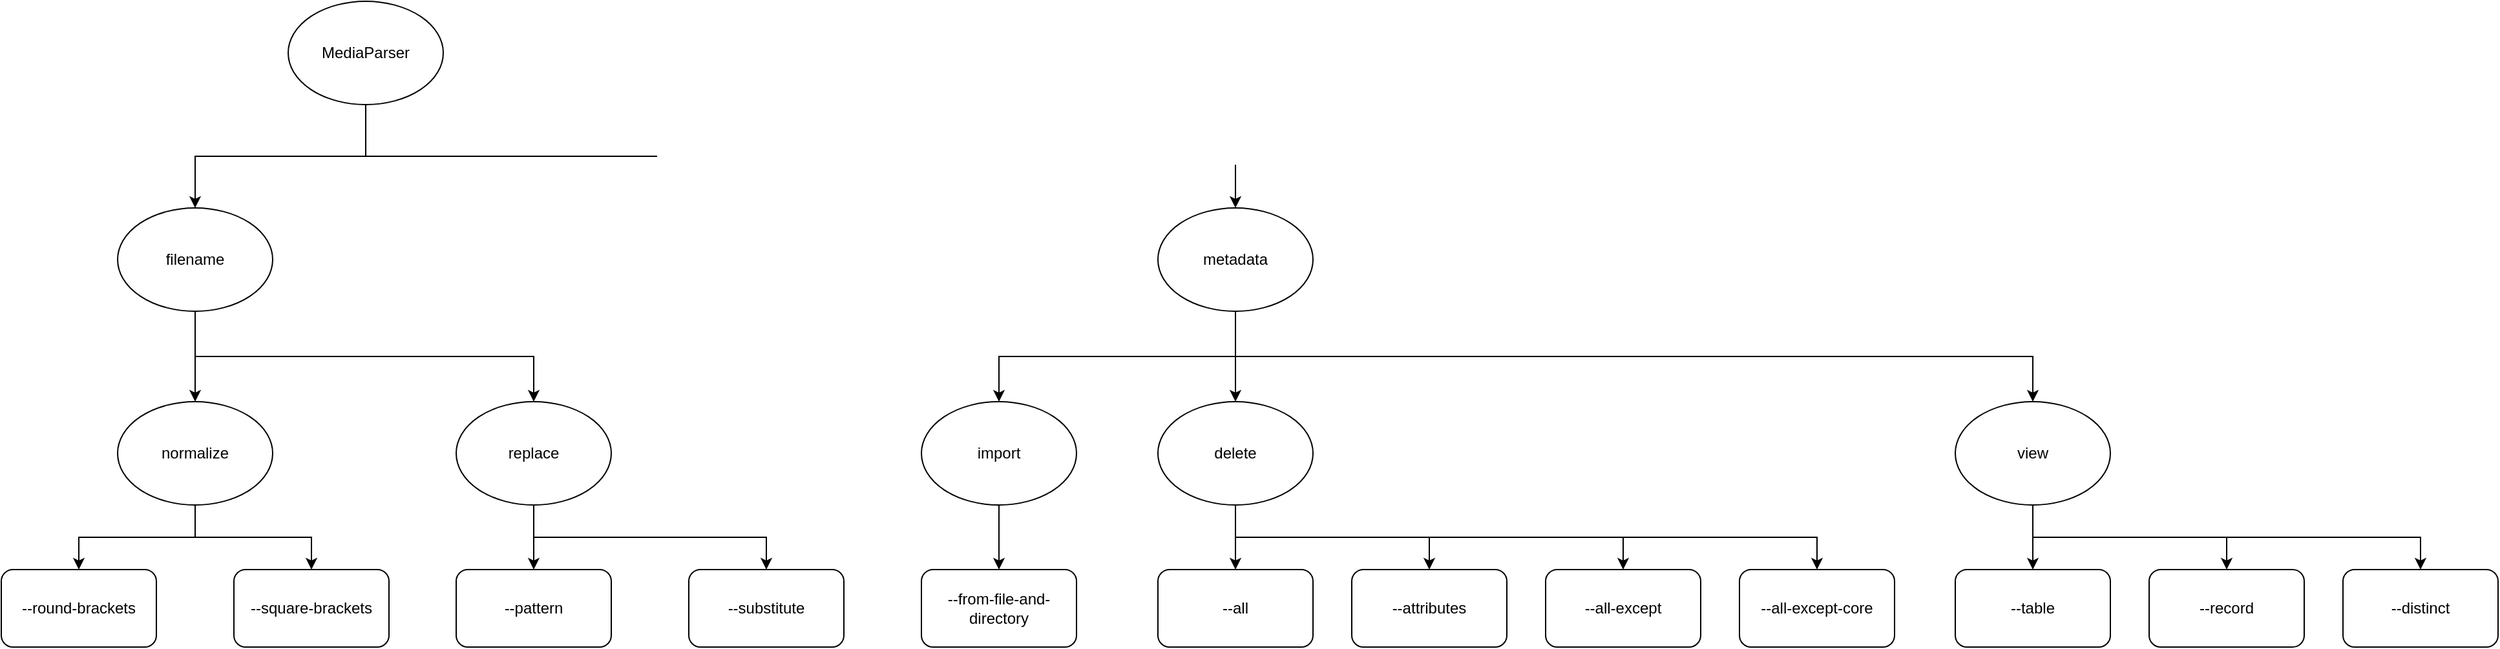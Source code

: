 <mxfile version="16.1.2" type="device"><diagram id="mg02Saa6IDLMkaMSTQIg" name="Page-1"><mxGraphModel dx="942" dy="1745" grid="1" gridSize="10" guides="1" tooltips="1" connect="1" arrows="1" fold="1" page="1" pageScale="1" pageWidth="1169" pageHeight="827" math="0" shadow="0"><root><mxCell id="0"/><mxCell id="1" parent="0"/><mxCell id="uFVPx8ae-7RO5NRi3mD2-3" style="edgeStyle=orthogonalEdgeStyle;rounded=0;orthogonalLoop=1;jettySize=auto;html=1;exitX=0.5;exitY=1;exitDx=0;exitDy=0;" edge="1" parent="1" source="uFVPx8ae-7RO5NRi3mD2-1" target="uFVPx8ae-7RO5NRi3mD2-2"><mxGeometry relative="1" as="geometry"/></mxCell><mxCell id="uFVPx8ae-7RO5NRi3mD2-31" style="edgeStyle=orthogonalEdgeStyle;rounded=0;jumpStyle=none;orthogonalLoop=1;jettySize=auto;html=1;exitX=0.5;exitY=1;exitDx=0;exitDy=0;" edge="1" parent="1" source="uFVPx8ae-7RO5NRi3mD2-2" target="uFVPx8ae-7RO5NRi3mD2-29"><mxGeometry relative="1" as="geometry"/></mxCell><mxCell id="uFVPx8ae-7RO5NRi3mD2-33" style="edgeStyle=orthogonalEdgeStyle;rounded=0;jumpStyle=none;orthogonalLoop=1;jettySize=auto;html=1;exitX=0.5;exitY=1;exitDx=0;exitDy=0;" edge="1" parent="1" source="uFVPx8ae-7RO5NRi3mD2-1" target="uFVPx8ae-7RO5NRi3mD2-6"><mxGeometry relative="1" as="geometry"/></mxCell><mxCell id="uFVPx8ae-7RO5NRi3mD2-1" value="MediaParser" style="ellipse;whiteSpace=wrap;html=1;" vertex="1" parent="1"><mxGeometry x="240" y="210" width="120" height="80" as="geometry"/></mxCell><mxCell id="uFVPx8ae-7RO5NRi3mD2-5" style="edgeStyle=orthogonalEdgeStyle;rounded=0;orthogonalLoop=1;jettySize=auto;html=1;entryX=0.5;entryY=0;entryDx=0;entryDy=0;" edge="1" parent="1" source="uFVPx8ae-7RO5NRi3mD2-2" target="uFVPx8ae-7RO5NRi3mD2-4"><mxGeometry relative="1" as="geometry"/></mxCell><mxCell id="uFVPx8ae-7RO5NRi3mD2-2" value="filename" style="ellipse;whiteSpace=wrap;html=1;" vertex="1" parent="1"><mxGeometry x="108" y="370" width="120" height="80" as="geometry"/></mxCell><mxCell id="uFVPx8ae-7RO5NRi3mD2-13" style="edgeStyle=orthogonalEdgeStyle;rounded=0;orthogonalLoop=1;jettySize=auto;html=1;exitX=0.5;exitY=1;exitDx=0;exitDy=0;entryX=0.5;entryY=0;entryDx=0;entryDy=0;" edge="1" parent="1" source="uFVPx8ae-7RO5NRi3mD2-4" target="uFVPx8ae-7RO5NRi3mD2-12"><mxGeometry relative="1" as="geometry"/></mxCell><mxCell id="uFVPx8ae-7RO5NRi3mD2-15" style="edgeStyle=orthogonalEdgeStyle;rounded=0;orthogonalLoop=1;jettySize=auto;html=1;exitX=0.5;exitY=1;exitDx=0;exitDy=0;entryX=0.5;entryY=0;entryDx=0;entryDy=0;" edge="1" parent="1" source="uFVPx8ae-7RO5NRi3mD2-4" target="uFVPx8ae-7RO5NRi3mD2-14"><mxGeometry relative="1" as="geometry"/></mxCell><mxCell id="uFVPx8ae-7RO5NRi3mD2-4" value="normalize" style="ellipse;whiteSpace=wrap;html=1;" vertex="1" parent="1"><mxGeometry x="108" y="520" width="120" height="80" as="geometry"/></mxCell><mxCell id="uFVPx8ae-7RO5NRi3mD2-9" style="edgeStyle=orthogonalEdgeStyle;rounded=0;orthogonalLoop=1;jettySize=auto;html=1;exitX=0.5;exitY=1;exitDx=0;exitDy=0;entryX=0.5;entryY=0;entryDx=0;entryDy=0;" edge="1" parent="1" source="uFVPx8ae-7RO5NRi3mD2-6" target="uFVPx8ae-7RO5NRi3mD2-8"><mxGeometry relative="1" as="geometry"/></mxCell><mxCell id="uFVPx8ae-7RO5NRi3mD2-11" style="edgeStyle=orthogonalEdgeStyle;rounded=0;orthogonalLoop=1;jettySize=auto;html=1;exitX=0.5;exitY=1;exitDx=0;exitDy=0;" edge="1" parent="1" source="uFVPx8ae-7RO5NRi3mD2-6" target="uFVPx8ae-7RO5NRi3mD2-10"><mxGeometry relative="1" as="geometry"/></mxCell><mxCell id="uFVPx8ae-7RO5NRi3mD2-28" style="edgeStyle=orthogonalEdgeStyle;rounded=0;jumpStyle=none;orthogonalLoop=1;jettySize=auto;html=1;exitX=0.5;exitY=1;exitDx=0;exitDy=0;entryX=0.5;entryY=0;entryDx=0;entryDy=0;" edge="1" parent="1" source="uFVPx8ae-7RO5NRi3mD2-6" target="uFVPx8ae-7RO5NRi3mD2-27"><mxGeometry relative="1" as="geometry"><mxPoint x="1590" y="520" as="targetPoint"/></mxGeometry></mxCell><mxCell id="uFVPx8ae-7RO5NRi3mD2-6" value="metadata" style="ellipse;whiteSpace=wrap;html=1;" vertex="1" parent="1"><mxGeometry x="913" y="370" width="120" height="80" as="geometry"/></mxCell><mxCell id="uFVPx8ae-7RO5NRi3mD2-17" style="edgeStyle=orthogonalEdgeStyle;rounded=0;orthogonalLoop=1;jettySize=auto;html=1;exitX=0.5;exitY=1;exitDx=0;exitDy=0;entryX=0.5;entryY=0;entryDx=0;entryDy=0;" edge="1" parent="1" source="uFVPx8ae-7RO5NRi3mD2-8" target="uFVPx8ae-7RO5NRi3mD2-16"><mxGeometry relative="1" as="geometry"/></mxCell><mxCell id="uFVPx8ae-7RO5NRi3mD2-8" value="import" style="ellipse;whiteSpace=wrap;html=1;" vertex="1" parent="1"><mxGeometry x="730" y="520" width="120" height="80" as="geometry"/></mxCell><mxCell id="uFVPx8ae-7RO5NRi3mD2-22" style="edgeStyle=orthogonalEdgeStyle;rounded=0;orthogonalLoop=1;jettySize=auto;html=1;exitX=0.5;exitY=1;exitDx=0;exitDy=0;" edge="1" parent="1" source="uFVPx8ae-7RO5NRi3mD2-10" target="uFVPx8ae-7RO5NRi3mD2-20"><mxGeometry relative="1" as="geometry"/></mxCell><mxCell id="uFVPx8ae-7RO5NRi3mD2-23" style="edgeStyle=orthogonalEdgeStyle;rounded=0;orthogonalLoop=1;jettySize=auto;html=1;exitX=0.5;exitY=1;exitDx=0;exitDy=0;" edge="1" parent="1" source="uFVPx8ae-7RO5NRi3mD2-10" target="uFVPx8ae-7RO5NRi3mD2-18"><mxGeometry relative="1" as="geometry"/></mxCell><mxCell id="uFVPx8ae-7RO5NRi3mD2-24" style="edgeStyle=orthogonalEdgeStyle;rounded=0;orthogonalLoop=1;jettySize=auto;html=1;exitX=0.5;exitY=1;exitDx=0;exitDy=0;entryX=0.5;entryY=0;entryDx=0;entryDy=0;jumpStyle=none;" edge="1" parent="1" source="uFVPx8ae-7RO5NRi3mD2-10" target="uFVPx8ae-7RO5NRi3mD2-19"><mxGeometry relative="1" as="geometry"/></mxCell><mxCell id="uFVPx8ae-7RO5NRi3mD2-26" style="edgeStyle=orthogonalEdgeStyle;rounded=0;jumpStyle=none;orthogonalLoop=1;jettySize=auto;html=1;exitX=0.5;exitY=1;exitDx=0;exitDy=0;entryX=0.5;entryY=0;entryDx=0;entryDy=0;" edge="1" parent="1" source="uFVPx8ae-7RO5NRi3mD2-10" target="uFVPx8ae-7RO5NRi3mD2-25"><mxGeometry relative="1" as="geometry"/></mxCell><mxCell id="uFVPx8ae-7RO5NRi3mD2-10" value="delete" style="ellipse;whiteSpace=wrap;html=1;" vertex="1" parent="1"><mxGeometry x="913" y="520" width="120" height="80" as="geometry"/></mxCell><mxCell id="uFVPx8ae-7RO5NRi3mD2-12" value="--round-brackets" style="rounded=1;whiteSpace=wrap;html=1;" vertex="1" parent="1"><mxGeometry x="18" y="650" width="120" height="60" as="geometry"/></mxCell><mxCell id="uFVPx8ae-7RO5NRi3mD2-14" value="--square-brackets" style="rounded=1;whiteSpace=wrap;html=1;" vertex="1" parent="1"><mxGeometry x="198" y="650" width="120" height="60" as="geometry"/></mxCell><mxCell id="uFVPx8ae-7RO5NRi3mD2-16" value="--from-file-and-directory" style="rounded=1;whiteSpace=wrap;html=1;" vertex="1" parent="1"><mxGeometry x="730" y="650" width="120" height="60" as="geometry"/></mxCell><mxCell id="uFVPx8ae-7RO5NRi3mD2-18" value="--all" style="rounded=1;whiteSpace=wrap;html=1;" vertex="1" parent="1"><mxGeometry x="913" y="650" width="120" height="60" as="geometry"/></mxCell><mxCell id="uFVPx8ae-7RO5NRi3mD2-19" value="--attributes" style="rounded=1;whiteSpace=wrap;html=1;" vertex="1" parent="1"><mxGeometry x="1063" y="650" width="120" height="60" as="geometry"/></mxCell><mxCell id="uFVPx8ae-7RO5NRi3mD2-20" value="--all-except" style="rounded=1;whiteSpace=wrap;html=1;" vertex="1" parent="1"><mxGeometry x="1213" y="650" width="120" height="60" as="geometry"/></mxCell><mxCell id="uFVPx8ae-7RO5NRi3mD2-25" value="--all-except-core" style="rounded=1;whiteSpace=wrap;html=1;" vertex="1" parent="1"><mxGeometry x="1363" y="650" width="120" height="60" as="geometry"/></mxCell><mxCell id="uFVPx8ae-7RO5NRi3mD2-39" style="edgeStyle=orthogonalEdgeStyle;rounded=0;jumpStyle=none;orthogonalLoop=1;jettySize=auto;html=1;exitX=0.5;exitY=1;exitDx=0;exitDy=0;entryX=0.5;entryY=0;entryDx=0;entryDy=0;" edge="1" parent="1" source="uFVPx8ae-7RO5NRi3mD2-27" target="uFVPx8ae-7RO5NRi3mD2-36"><mxGeometry relative="1" as="geometry"/></mxCell><mxCell id="uFVPx8ae-7RO5NRi3mD2-40" style="edgeStyle=orthogonalEdgeStyle;rounded=0;jumpStyle=none;orthogonalLoop=1;jettySize=auto;html=1;exitX=0.5;exitY=1;exitDx=0;exitDy=0;entryX=0.5;entryY=0;entryDx=0;entryDy=0;" edge="1" parent="1" source="uFVPx8ae-7RO5NRi3mD2-27" target="uFVPx8ae-7RO5NRi3mD2-37"><mxGeometry relative="1" as="geometry"/></mxCell><mxCell id="uFVPx8ae-7RO5NRi3mD2-41" style="edgeStyle=orthogonalEdgeStyle;rounded=0;jumpStyle=none;orthogonalLoop=1;jettySize=auto;html=1;exitX=0.5;exitY=1;exitDx=0;exitDy=0;entryX=0.5;entryY=0;entryDx=0;entryDy=0;" edge="1" parent="1" source="uFVPx8ae-7RO5NRi3mD2-27" target="uFVPx8ae-7RO5NRi3mD2-38"><mxGeometry relative="1" as="geometry"/></mxCell><mxCell id="uFVPx8ae-7RO5NRi3mD2-27" value="view" style="ellipse;whiteSpace=wrap;html=1;" vertex="1" parent="1"><mxGeometry x="1530" y="520" width="120" height="80" as="geometry"/></mxCell><mxCell id="uFVPx8ae-7RO5NRi3mD2-32" style="edgeStyle=orthogonalEdgeStyle;rounded=0;jumpStyle=none;orthogonalLoop=1;jettySize=auto;html=1;exitX=0.5;exitY=1;exitDx=0;exitDy=0;" edge="1" parent="1" source="uFVPx8ae-7RO5NRi3mD2-29" target="uFVPx8ae-7RO5NRi3mD2-30"><mxGeometry relative="1" as="geometry"/></mxCell><mxCell id="uFVPx8ae-7RO5NRi3mD2-35" style="edgeStyle=orthogonalEdgeStyle;rounded=0;jumpStyle=none;orthogonalLoop=1;jettySize=auto;html=1;exitX=0.5;exitY=1;exitDx=0;exitDy=0;entryX=0.5;entryY=0;entryDx=0;entryDy=0;" edge="1" parent="1" source="uFVPx8ae-7RO5NRi3mD2-29" target="uFVPx8ae-7RO5NRi3mD2-34"><mxGeometry relative="1" as="geometry"/></mxCell><mxCell id="uFVPx8ae-7RO5NRi3mD2-29" value="replace" style="ellipse;whiteSpace=wrap;html=1;" vertex="1" parent="1"><mxGeometry x="370" y="520" width="120" height="80" as="geometry"/></mxCell><mxCell id="uFVPx8ae-7RO5NRi3mD2-30" value="--pattern" style="rounded=1;whiteSpace=wrap;html=1;" vertex="1" parent="1"><mxGeometry x="370" y="650" width="120" height="60" as="geometry"/></mxCell><mxCell id="uFVPx8ae-7RO5NRi3mD2-34" value="--substitute" style="rounded=1;whiteSpace=wrap;html=1;" vertex="1" parent="1"><mxGeometry x="550" y="650" width="120" height="60" as="geometry"/></mxCell><mxCell id="uFVPx8ae-7RO5NRi3mD2-36" value="--table" style="rounded=1;whiteSpace=wrap;html=1;" vertex="1" parent="1"><mxGeometry x="1530" y="650" width="120" height="60" as="geometry"/></mxCell><mxCell id="uFVPx8ae-7RO5NRi3mD2-37" value="--record" style="rounded=1;whiteSpace=wrap;html=1;" vertex="1" parent="1"><mxGeometry x="1680" y="650" width="120" height="60" as="geometry"/></mxCell><mxCell id="uFVPx8ae-7RO5NRi3mD2-38" value="--distinct" style="rounded=1;whiteSpace=wrap;html=1;" vertex="1" parent="1"><mxGeometry x="1830" y="650" width="120" height="60" as="geometry"/></mxCell></root></mxGraphModel></diagram></mxfile>